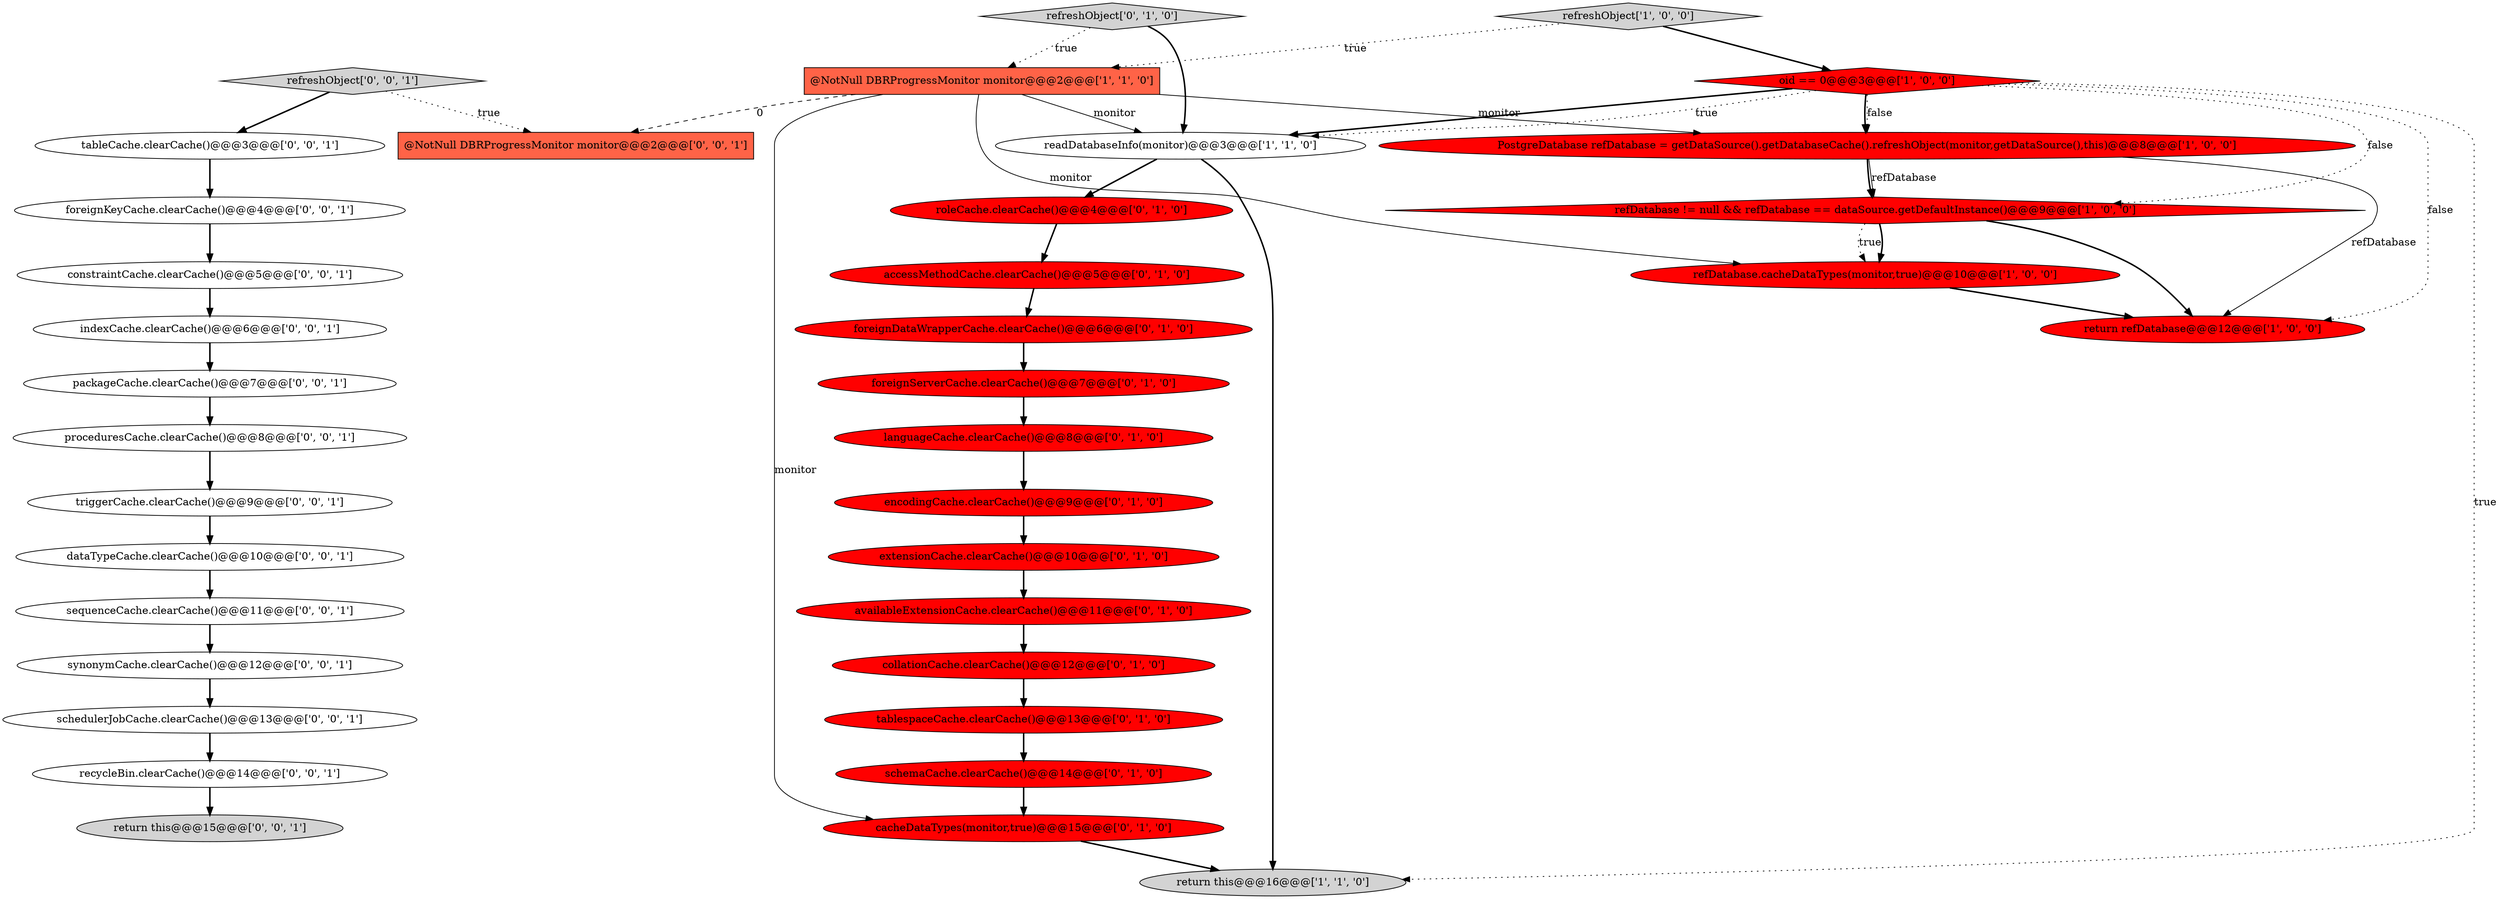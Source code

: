 digraph {
29 [style = filled, label = "sequenceCache.clearCache()@@@11@@@['0', '0', '1']", fillcolor = white, shape = ellipse image = "AAA0AAABBB3BBB"];
15 [style = filled, label = "encodingCache.clearCache()@@@9@@@['0', '1', '0']", fillcolor = red, shape = ellipse image = "AAA1AAABBB2BBB"];
9 [style = filled, label = "roleCache.clearCache()@@@4@@@['0', '1', '0']", fillcolor = red, shape = ellipse image = "AAA1AAABBB2BBB"];
23 [style = filled, label = "synonymCache.clearCache()@@@12@@@['0', '0', '1']", fillcolor = white, shape = ellipse image = "AAA0AAABBB3BBB"];
4 [style = filled, label = "@NotNull DBRProgressMonitor monitor@@@2@@@['1', '1', '0']", fillcolor = tomato, shape = box image = "AAA0AAABBB1BBB"];
13 [style = filled, label = "collationCache.clearCache()@@@12@@@['0', '1', '0']", fillcolor = red, shape = ellipse image = "AAA1AAABBB2BBB"];
28 [style = filled, label = "triggerCache.clearCache()@@@9@@@['0', '0', '1']", fillcolor = white, shape = ellipse image = "AAA0AAABBB3BBB"];
19 [style = filled, label = "tablespaceCache.clearCache()@@@13@@@['0', '1', '0']", fillcolor = red, shape = ellipse image = "AAA1AAABBB2BBB"];
34 [style = filled, label = "indexCache.clearCache()@@@6@@@['0', '0', '1']", fillcolor = white, shape = ellipse image = "AAA0AAABBB3BBB"];
5 [style = filled, label = "PostgreDatabase refDatabase = getDataSource().getDatabaseCache().refreshObject(monitor,getDataSource(),this)@@@8@@@['1', '0', '0']", fillcolor = red, shape = ellipse image = "AAA1AAABBB1BBB"];
24 [style = filled, label = "recycleBin.clearCache()@@@14@@@['0', '0', '1']", fillcolor = white, shape = ellipse image = "AAA0AAABBB3BBB"];
36 [style = filled, label = "tableCache.clearCache()@@@3@@@['0', '0', '1']", fillcolor = white, shape = ellipse image = "AAA0AAABBB3BBB"];
16 [style = filled, label = "foreignServerCache.clearCache()@@@7@@@['0', '1', '0']", fillcolor = red, shape = ellipse image = "AAA1AAABBB2BBB"];
20 [style = filled, label = "cacheDataTypes(monitor,true)@@@15@@@['0', '1', '0']", fillcolor = red, shape = ellipse image = "AAA1AAABBB2BBB"];
17 [style = filled, label = "extensionCache.clearCache()@@@10@@@['0', '1', '0']", fillcolor = red, shape = ellipse image = "AAA1AAABBB2BBB"];
7 [style = filled, label = "refDatabase.cacheDataTypes(monitor,true)@@@10@@@['1', '0', '0']", fillcolor = red, shape = ellipse image = "AAA1AAABBB1BBB"];
3 [style = filled, label = "refDatabase != null && refDatabase == dataSource.getDefaultInstance()@@@9@@@['1', '0', '0']", fillcolor = red, shape = diamond image = "AAA1AAABBB1BBB"];
18 [style = filled, label = "refreshObject['0', '1', '0']", fillcolor = lightgray, shape = diamond image = "AAA0AAABBB2BBB"];
12 [style = filled, label = "schemaCache.clearCache()@@@14@@@['0', '1', '0']", fillcolor = red, shape = ellipse image = "AAA1AAABBB2BBB"];
27 [style = filled, label = "return this@@@15@@@['0', '0', '1']", fillcolor = lightgray, shape = ellipse image = "AAA0AAABBB3BBB"];
6 [style = filled, label = "oid == 0@@@3@@@['1', '0', '0']", fillcolor = red, shape = diamond image = "AAA1AAABBB1BBB"];
2 [style = filled, label = "return this@@@16@@@['1', '1', '0']", fillcolor = lightgray, shape = ellipse image = "AAA0AAABBB1BBB"];
8 [style = filled, label = "readDatabaseInfo(monitor)@@@3@@@['1', '1', '0']", fillcolor = white, shape = ellipse image = "AAA0AAABBB1BBB"];
31 [style = filled, label = "refreshObject['0', '0', '1']", fillcolor = lightgray, shape = diamond image = "AAA0AAABBB3BBB"];
30 [style = filled, label = "foreignKeyCache.clearCache()@@@4@@@['0', '0', '1']", fillcolor = white, shape = ellipse image = "AAA0AAABBB3BBB"];
35 [style = filled, label = "dataTypeCache.clearCache()@@@10@@@['0', '0', '1']", fillcolor = white, shape = ellipse image = "AAA0AAABBB3BBB"];
11 [style = filled, label = "languageCache.clearCache()@@@8@@@['0', '1', '0']", fillcolor = red, shape = ellipse image = "AAA1AAABBB2BBB"];
32 [style = filled, label = "schedulerJobCache.clearCache()@@@13@@@['0', '0', '1']", fillcolor = white, shape = ellipse image = "AAA0AAABBB3BBB"];
10 [style = filled, label = "accessMethodCache.clearCache()@@@5@@@['0', '1', '0']", fillcolor = red, shape = ellipse image = "AAA1AAABBB2BBB"];
21 [style = filled, label = "availableExtensionCache.clearCache()@@@11@@@['0', '1', '0']", fillcolor = red, shape = ellipse image = "AAA1AAABBB2BBB"];
0 [style = filled, label = "refreshObject['1', '0', '0']", fillcolor = lightgray, shape = diamond image = "AAA0AAABBB1BBB"];
14 [style = filled, label = "foreignDataWrapperCache.clearCache()@@@6@@@['0', '1', '0']", fillcolor = red, shape = ellipse image = "AAA1AAABBB2BBB"];
25 [style = filled, label = "constraintCache.clearCache()@@@5@@@['0', '0', '1']", fillcolor = white, shape = ellipse image = "AAA0AAABBB3BBB"];
26 [style = filled, label = "proceduresCache.clearCache()@@@8@@@['0', '0', '1']", fillcolor = white, shape = ellipse image = "AAA0AAABBB3BBB"];
33 [style = filled, label = "packageCache.clearCache()@@@7@@@['0', '0', '1']", fillcolor = white, shape = ellipse image = "AAA0AAABBB3BBB"];
22 [style = filled, label = "@NotNull DBRProgressMonitor monitor@@@2@@@['0', '0', '1']", fillcolor = tomato, shape = box image = "AAA0AAABBB3BBB"];
1 [style = filled, label = "return refDatabase@@@12@@@['1', '0', '0']", fillcolor = red, shape = ellipse image = "AAA1AAABBB1BBB"];
5->3 [style = bold, label=""];
14->16 [style = bold, label=""];
31->22 [style = dotted, label="true"];
4->7 [style = solid, label="monitor"];
6->5 [style = dotted, label="false"];
5->1 [style = solid, label="refDatabase"];
3->7 [style = dotted, label="true"];
7->1 [style = bold, label=""];
16->11 [style = bold, label=""];
35->29 [style = bold, label=""];
6->3 [style = dotted, label="false"];
3->1 [style = bold, label=""];
25->34 [style = bold, label=""];
19->12 [style = bold, label=""];
10->14 [style = bold, label=""];
0->6 [style = bold, label=""];
0->4 [style = dotted, label="true"];
34->33 [style = bold, label=""];
12->20 [style = bold, label=""];
23->32 [style = bold, label=""];
30->25 [style = bold, label=""];
31->36 [style = bold, label=""];
4->22 [style = dashed, label="0"];
29->23 [style = bold, label=""];
9->10 [style = bold, label=""];
4->20 [style = solid, label="monitor"];
4->8 [style = solid, label="monitor"];
11->15 [style = bold, label=""];
33->26 [style = bold, label=""];
20->2 [style = bold, label=""];
6->5 [style = bold, label=""];
15->17 [style = bold, label=""];
13->19 [style = bold, label=""];
36->30 [style = bold, label=""];
6->2 [style = dotted, label="true"];
28->35 [style = bold, label=""];
8->2 [style = bold, label=""];
3->7 [style = bold, label=""];
6->8 [style = dotted, label="true"];
6->8 [style = bold, label=""];
8->9 [style = bold, label=""];
5->3 [style = solid, label="refDatabase"];
18->8 [style = bold, label=""];
18->4 [style = dotted, label="true"];
26->28 [style = bold, label=""];
4->5 [style = solid, label="monitor"];
32->24 [style = bold, label=""];
6->1 [style = dotted, label="false"];
17->21 [style = bold, label=""];
24->27 [style = bold, label=""];
21->13 [style = bold, label=""];
}
